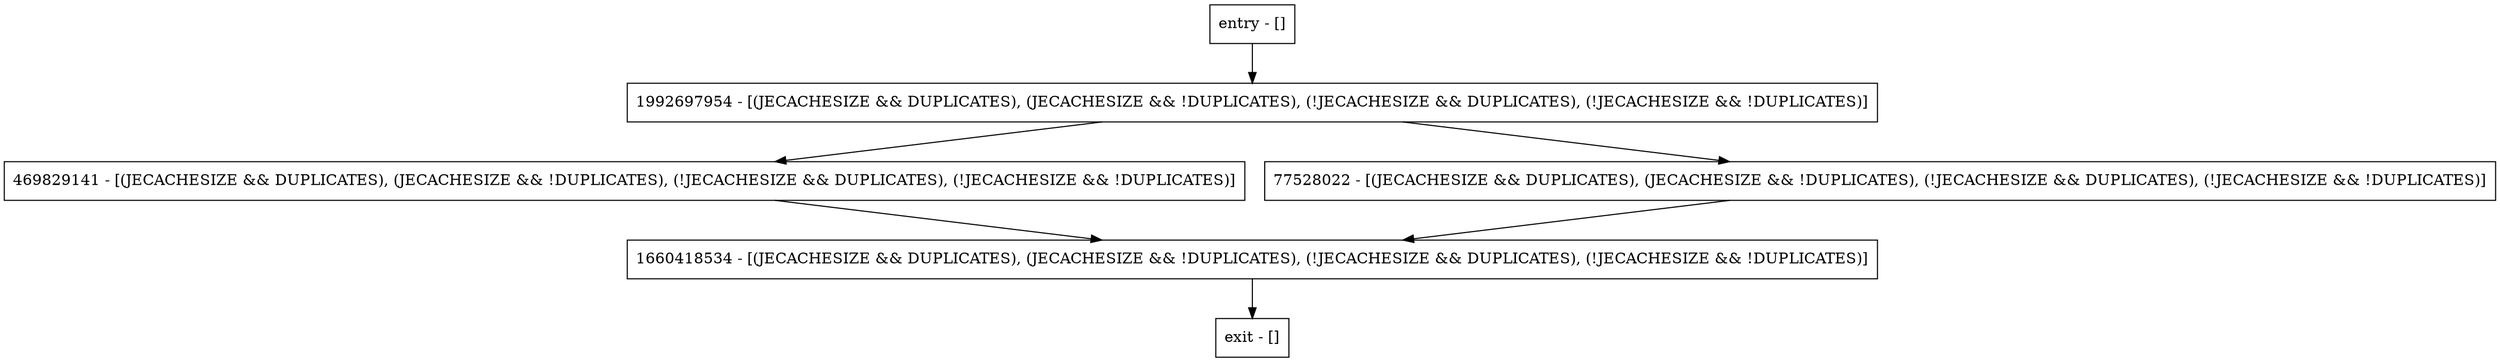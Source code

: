 digraph isTemporary {
node [shape=record];
entry [label="entry - []"];
exit [label="exit - []"];
469829141 [label="469829141 - [(JECACHESIZE && DUPLICATES), (JECACHESIZE && !DUPLICATES), (!JECACHESIZE && DUPLICATES), (!JECACHESIZE && !DUPLICATES)]"];
77528022 [label="77528022 - [(JECACHESIZE && DUPLICATES), (JECACHESIZE && !DUPLICATES), (!JECACHESIZE && DUPLICATES), (!JECACHESIZE && !DUPLICATES)]"];
1660418534 [label="1660418534 - [(JECACHESIZE && DUPLICATES), (JECACHESIZE && !DUPLICATES), (!JECACHESIZE && DUPLICATES), (!JECACHESIZE && !DUPLICATES)]"];
1992697954 [label="1992697954 - [(JECACHESIZE && DUPLICATES), (JECACHESIZE && !DUPLICATES), (!JECACHESIZE && DUPLICATES), (!JECACHESIZE && !DUPLICATES)]"];
entry;
exit;
entry -> 1992697954;
469829141 -> 1660418534;
77528022 -> 1660418534;
1660418534 -> exit;
1992697954 -> 469829141;
1992697954 -> 77528022;
}
